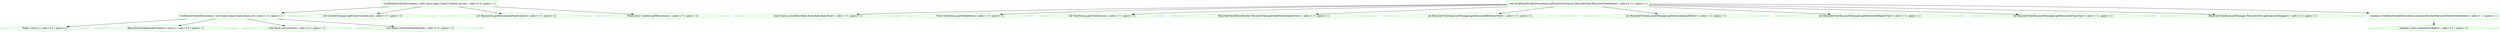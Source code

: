 digraph {
"android.graphics.Paint.<init>().fb251aa09d529f39ae85513c62267db5" [shape=box,label="Paint.<init>() | calls=2 0 | specs=-1)",color=green,shape=diamond]
"android.support.v7.widget.RecyclerView$ItemDecoration.<init>().5c4253e341764badd465450230d4517d" [shape=box,label="RecyclerView$ItemDecoration.<init>() | calls=2 0 | specs=-1)",color=green,shape=diamond]
"com.karthik.imager.Recycler.GridItemDividerDecoration.<init>(java.lang.Class[],android.content.Conte.d64b5f1c528e61537a3df3c4a81d6f04" [shape=box,label="GridItemDividerDecoration.<init>(java.lang.Class[],Context,int,int) | calls=0 8 | specs=-1)",color=green,shape=box]
"com.karthik.imager.Recycler.GridItemDividerDecoration.<init>(java.lang.Class[],float,int).a56e15b54dba2a1052d0e99741ea2a11" [shape=box,label="GridItemDividerDecoration.<init>(java.lang.Class[],float,int) | calls=1 4 | specs=-1)",color=green,shape=box]
"android.graphics.Canvas.drawRect(float,float,float,float,android.graphics.Paint):void.1143c0448fc32f4c7e1717443042b842" [shape=box,label="void Canvas.drawRect(float,float,float,float,Paint) | calls=1 0 | specs=-1)",color=green,shape=diamond]
"android.view.ViewGroup.getChildAt(int):android.view.View.48aea0d7f8e1e3b0348da32e67d81387" [shape=box,label="View ViewGroup.getChildAt(int) | calls=1 0 | specs=-1)",color=green,shape=diamond]
"android.view.ViewGroup.getChildCount():int.9b87503cf96aec3439a22b32d43643bd" [shape=box,label="int ViewGroup.getChildCount() | calls=1 0 | specs=-1)",color=green,shape=diamond]
"android.support.v7.widget.RecyclerView.getChildViewHolder(android.view.View):android.support.v7.widg.b4d6b1f9b51d20405c6168b96356bcee" [shape=box,label="RecyclerView$ViewHolder RecyclerView.getChildViewHolder(View) | calls=1 0 | specs=-1)",color=green,shape=diamond]
"android.support.v4.content.ContextCompat.getColor(android.content.Context,int):int.147906ce6795f41dd0ed5e6ad95798df" [shape=box,label="int ContextCompat.getColor(Context,int) | calls=1 0 | specs=-1)",color=green,shape=diamond]
"android.support.v7.widget.RecyclerView$LayoutManager.getDecoratedBottom(android.view.View):int.1504f03697982aea24ee9aaef91f0518" [shape=box,label="int RecyclerView$LayoutManager.getDecoratedBottom(View) | calls=1 0 | specs=-1)",color=green,shape=diamond]
"android.support.v7.widget.RecyclerView$LayoutManager.getDecoratedLeft(android.view.View):int.75a2b2fd34507e78e1841d257a6c33f5" [shape=box,label="int RecyclerView$LayoutManager.getDecoratedLeft(View) | calls=1 0 | specs=-1)",color=green,shape=diamond]
"android.support.v7.widget.RecyclerView$LayoutManager.getDecoratedRight(android.view.View):int.01fb59222173b16f88afe6c12e7618c9" [shape=box,label="int RecyclerView$LayoutManager.getDecoratedRight(View) | calls=1 0 | specs=-1)",color=green,shape=diamond]
"android.support.v7.widget.RecyclerView$LayoutManager.getDecoratedTop(android.view.View):int.6413c02cc1d85d2f4e7a9b1d0cacc3c6" [shape=box,label="int RecyclerView$LayoutManager.getDecoratedTop(View) | calls=1 0 | specs=-1)",color=green,shape=diamond]
"android.content.res.Resources.getDimensionPixelSize(int):int.7822275b3254205a15ef9dd85a3a0980" [shape=box,label="int Resources.getDimensionPixelSize(int) | calls=1 0 | specs=-1)",color=green,shape=diamond]
"android.support.v7.widget.RecyclerView.getLayoutManager():android.support.v7.widget.RecyclerView$Lay.73481a9f1c9420ff1f2229ddbc860aa8" [shape=box,label="RecyclerView$LayoutManager RecyclerView.getLayoutManager() | calls=1 0 | specs=-1)",color=green,shape=diamond]
"android.content.Context.getResources():android.content.res.Resources.fbe147141d9c2335a56bb45b99529896" [shape=box,label="Resources Context.getResources() | calls=1 0 | specs=-1)",color=green,shape=diamond]
"java.lang.Class.isInstance(java.lang.Object):boolean.fa27e00925a068d92dbb2b85d5c329b5" [shape=box,label="boolean Class.isInstance(Object) | calls=2 0 | specs=-1)",color=green,shape=diamond]
"com.karthik.imager.Recycler.GridItemDividerDecoration.onDrawOver(android.graphics.Canvas,android.sup.5202594641ae7eef53b350ad16d94a2d" [shape=box,label="void GridItemDividerDecoration.onDrawOver(Canvas,RecyclerView,RecyclerView$State) | calls=0 11 | specs=-1)",color=green,shape=box]
"com.karthik.imager.Recycler.GridItemDividerDecoration.requiresDivider(android.support.v7.widget.Recy.5c5ab74af22ef4360f00eaf61234d016" [shape=box,label="boolean GridItemDividerDecoration.requiresDivider(RecyclerView$ViewHolder) | calls=1 1 | specs=-1)",color=green,shape=box]
"android.graphics.Paint.setColor(int):void.37991cedc8626f24242dba11e40fe444" [shape=box,label="void Paint.setColor(int) | calls=2 0 | specs=-1)",color=green,shape=diamond]
"android.graphics.Paint.setStyle(android.graphics.Paint$Style):void.7dc98fd0f8e24231b90e448220910188" [shape=box,label="void Paint.setStyle(Paint$Style) | calls=2 0 | specs=-1)",color=green,shape=diamond]
"com.karthik.imager.Recycler.GridItemDividerDecoration.requiresDivider(android.support.v7.widget.Recy.5c5ab74af22ef4360f00eaf61234d016" -> "java.lang.Class.isInstance(java.lang.Object):boolean.fa27e00925a068d92dbb2b85d5c329b5"
"com.karthik.imager.Recycler.GridItemDividerDecoration.onDrawOver(android.graphics.Canvas,android.sup.5202594641ae7eef53b350ad16d94a2d" -> "com.karthik.imager.Recycler.GridItemDividerDecoration.requiresDivider(android.support.v7.widget.Recy.5c5ab74af22ef4360f00eaf61234d016"
"com.karthik.imager.Recycler.GridItemDividerDecoration.onDrawOver(android.graphics.Canvas,android.sup.5202594641ae7eef53b350ad16d94a2d" -> "android.support.v7.widget.RecyclerView.getLayoutManager():android.support.v7.widget.RecyclerView$Lay.73481a9f1c9420ff1f2229ddbc860aa8"
"com.karthik.imager.Recycler.GridItemDividerDecoration.onDrawOver(android.graphics.Canvas,android.sup.5202594641ae7eef53b350ad16d94a2d" -> "android.support.v7.widget.RecyclerView$LayoutManager.getDecoratedTop(android.view.View):int.6413c02cc1d85d2f4e7a9b1d0cacc3c6"
"com.karthik.imager.Recycler.GridItemDividerDecoration.onDrawOver(android.graphics.Canvas,android.sup.5202594641ae7eef53b350ad16d94a2d" -> "android.support.v7.widget.RecyclerView$LayoutManager.getDecoratedRight(android.view.View):int.01fb59222173b16f88afe6c12e7618c9"
"com.karthik.imager.Recycler.GridItemDividerDecoration.onDrawOver(android.graphics.Canvas,android.sup.5202594641ae7eef53b350ad16d94a2d" -> "android.support.v7.widget.RecyclerView$LayoutManager.getDecoratedLeft(android.view.View):int.75a2b2fd34507e78e1841d257a6c33f5"
"com.karthik.imager.Recycler.GridItemDividerDecoration.onDrawOver(android.graphics.Canvas,android.sup.5202594641ae7eef53b350ad16d94a2d" -> "android.support.v7.widget.RecyclerView$LayoutManager.getDecoratedBottom(android.view.View):int.1504f03697982aea24ee9aaef91f0518"
"com.karthik.imager.Recycler.GridItemDividerDecoration.onDrawOver(android.graphics.Canvas,android.sup.5202594641ae7eef53b350ad16d94a2d" -> "android.support.v7.widget.RecyclerView.getChildViewHolder(android.view.View):android.support.v7.widg.b4d6b1f9b51d20405c6168b96356bcee"
"com.karthik.imager.Recycler.GridItemDividerDecoration.onDrawOver(android.graphics.Canvas,android.sup.5202594641ae7eef53b350ad16d94a2d" -> "android.view.ViewGroup.getChildCount():int.9b87503cf96aec3439a22b32d43643bd"
"com.karthik.imager.Recycler.GridItemDividerDecoration.onDrawOver(android.graphics.Canvas,android.sup.5202594641ae7eef53b350ad16d94a2d" -> "android.view.ViewGroup.getChildAt(int):android.view.View.48aea0d7f8e1e3b0348da32e67d81387"
"com.karthik.imager.Recycler.GridItemDividerDecoration.onDrawOver(android.graphics.Canvas,android.sup.5202594641ae7eef53b350ad16d94a2d" -> "android.graphics.Canvas.drawRect(float,float,float,float,android.graphics.Paint):void.1143c0448fc32f4c7e1717443042b842"
"com.karthik.imager.Recycler.GridItemDividerDecoration.<init>(java.lang.Class[],float,int).a56e15b54dba2a1052d0e99741ea2a11" -> "android.graphics.Paint.setStyle(android.graphics.Paint$Style):void.7dc98fd0f8e24231b90e448220910188"
"com.karthik.imager.Recycler.GridItemDividerDecoration.<init>(java.lang.Class[],float,int).a56e15b54dba2a1052d0e99741ea2a11" -> "android.graphics.Paint.setColor(int):void.37991cedc8626f24242dba11e40fe444"
"com.karthik.imager.Recycler.GridItemDividerDecoration.<init>(java.lang.Class[],float,int).a56e15b54dba2a1052d0e99741ea2a11" -> "android.support.v7.widget.RecyclerView$ItemDecoration.<init>().5c4253e341764badd465450230d4517d"
"com.karthik.imager.Recycler.GridItemDividerDecoration.<init>(java.lang.Class[],float,int).a56e15b54dba2a1052d0e99741ea2a11" -> "android.graphics.Paint.<init>().fb251aa09d529f39ae85513c62267db5"
"com.karthik.imager.Recycler.GridItemDividerDecoration.<init>(java.lang.Class[],android.content.Conte.d64b5f1c528e61537a3df3c4a81d6f04" -> "android.content.Context.getResources():android.content.res.Resources.fbe147141d9c2335a56bb45b99529896"
"com.karthik.imager.Recycler.GridItemDividerDecoration.<init>(java.lang.Class[],android.content.Conte.d64b5f1c528e61537a3df3c4a81d6f04" -> "android.content.res.Resources.getDimensionPixelSize(int):int.7822275b3254205a15ef9dd85a3a0980"
"com.karthik.imager.Recycler.GridItemDividerDecoration.<init>(java.lang.Class[],android.content.Conte.d64b5f1c528e61537a3df3c4a81d6f04" -> "android.support.v4.content.ContextCompat.getColor(android.content.Context,int):int.147906ce6795f41dd0ed5e6ad95798df"
"com.karthik.imager.Recycler.GridItemDividerDecoration.<init>(java.lang.Class[],android.content.Conte.d64b5f1c528e61537a3df3c4a81d6f04" -> "com.karthik.imager.Recycler.GridItemDividerDecoration.<init>(java.lang.Class[],float,int).a56e15b54dba2a1052d0e99741ea2a11"
}

